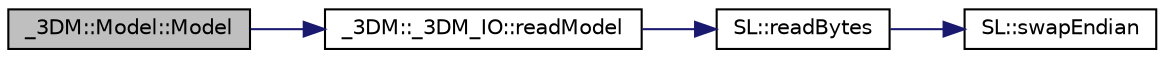 digraph "_3DM::Model::Model"
{
 // INTERACTIVE_SVG=YES
 // LATEX_PDF_SIZE
  edge [fontname="Helvetica",fontsize="10",labelfontname="Helvetica",labelfontsize="10"];
  node [fontname="Helvetica",fontsize="10",shape=record];
  rankdir="LR";
  Node1 [label="_3DM::Model::Model",height=0.2,width=0.4,color="black", fillcolor="grey75", style="filled", fontcolor="black",tooltip=" "];
  Node1 -> Node2 [color="midnightblue",fontsize="10",style="solid",fontname="Helvetica"];
  Node2 [label="_3DM::_3DM_IO::readModel",height=0.2,width=0.4,color="black", fillcolor="white", style="filled",URL="$d5/d7a/class__3_d_m_1_1__3_d_m___i_o.html#a3caaa8896fdb2bb3ee317376a210028a",tooltip=" "];
  Node2 -> Node3 [color="midnightblue",fontsize="10",style="solid",fontname="Helvetica"];
  Node3 [label="SL::readBytes",height=0.2,width=0.4,color="black", fillcolor="white", style="filled",URL="$d5/d71/namespace_s_l.html#addb3c1f99efa9625ddde4137a659306a",tooltip=" "];
  Node3 -> Node4 [color="midnightblue",fontsize="10",style="solid",fontname="Helvetica"];
  Node4 [label="SL::swapEndian",height=0.2,width=0.4,color="black", fillcolor="white", style="filled",URL="$d5/d71/namespace_s_l.html#aebfdfe445c38bfb5eed787b16283cf5e",tooltip=" "];
}
